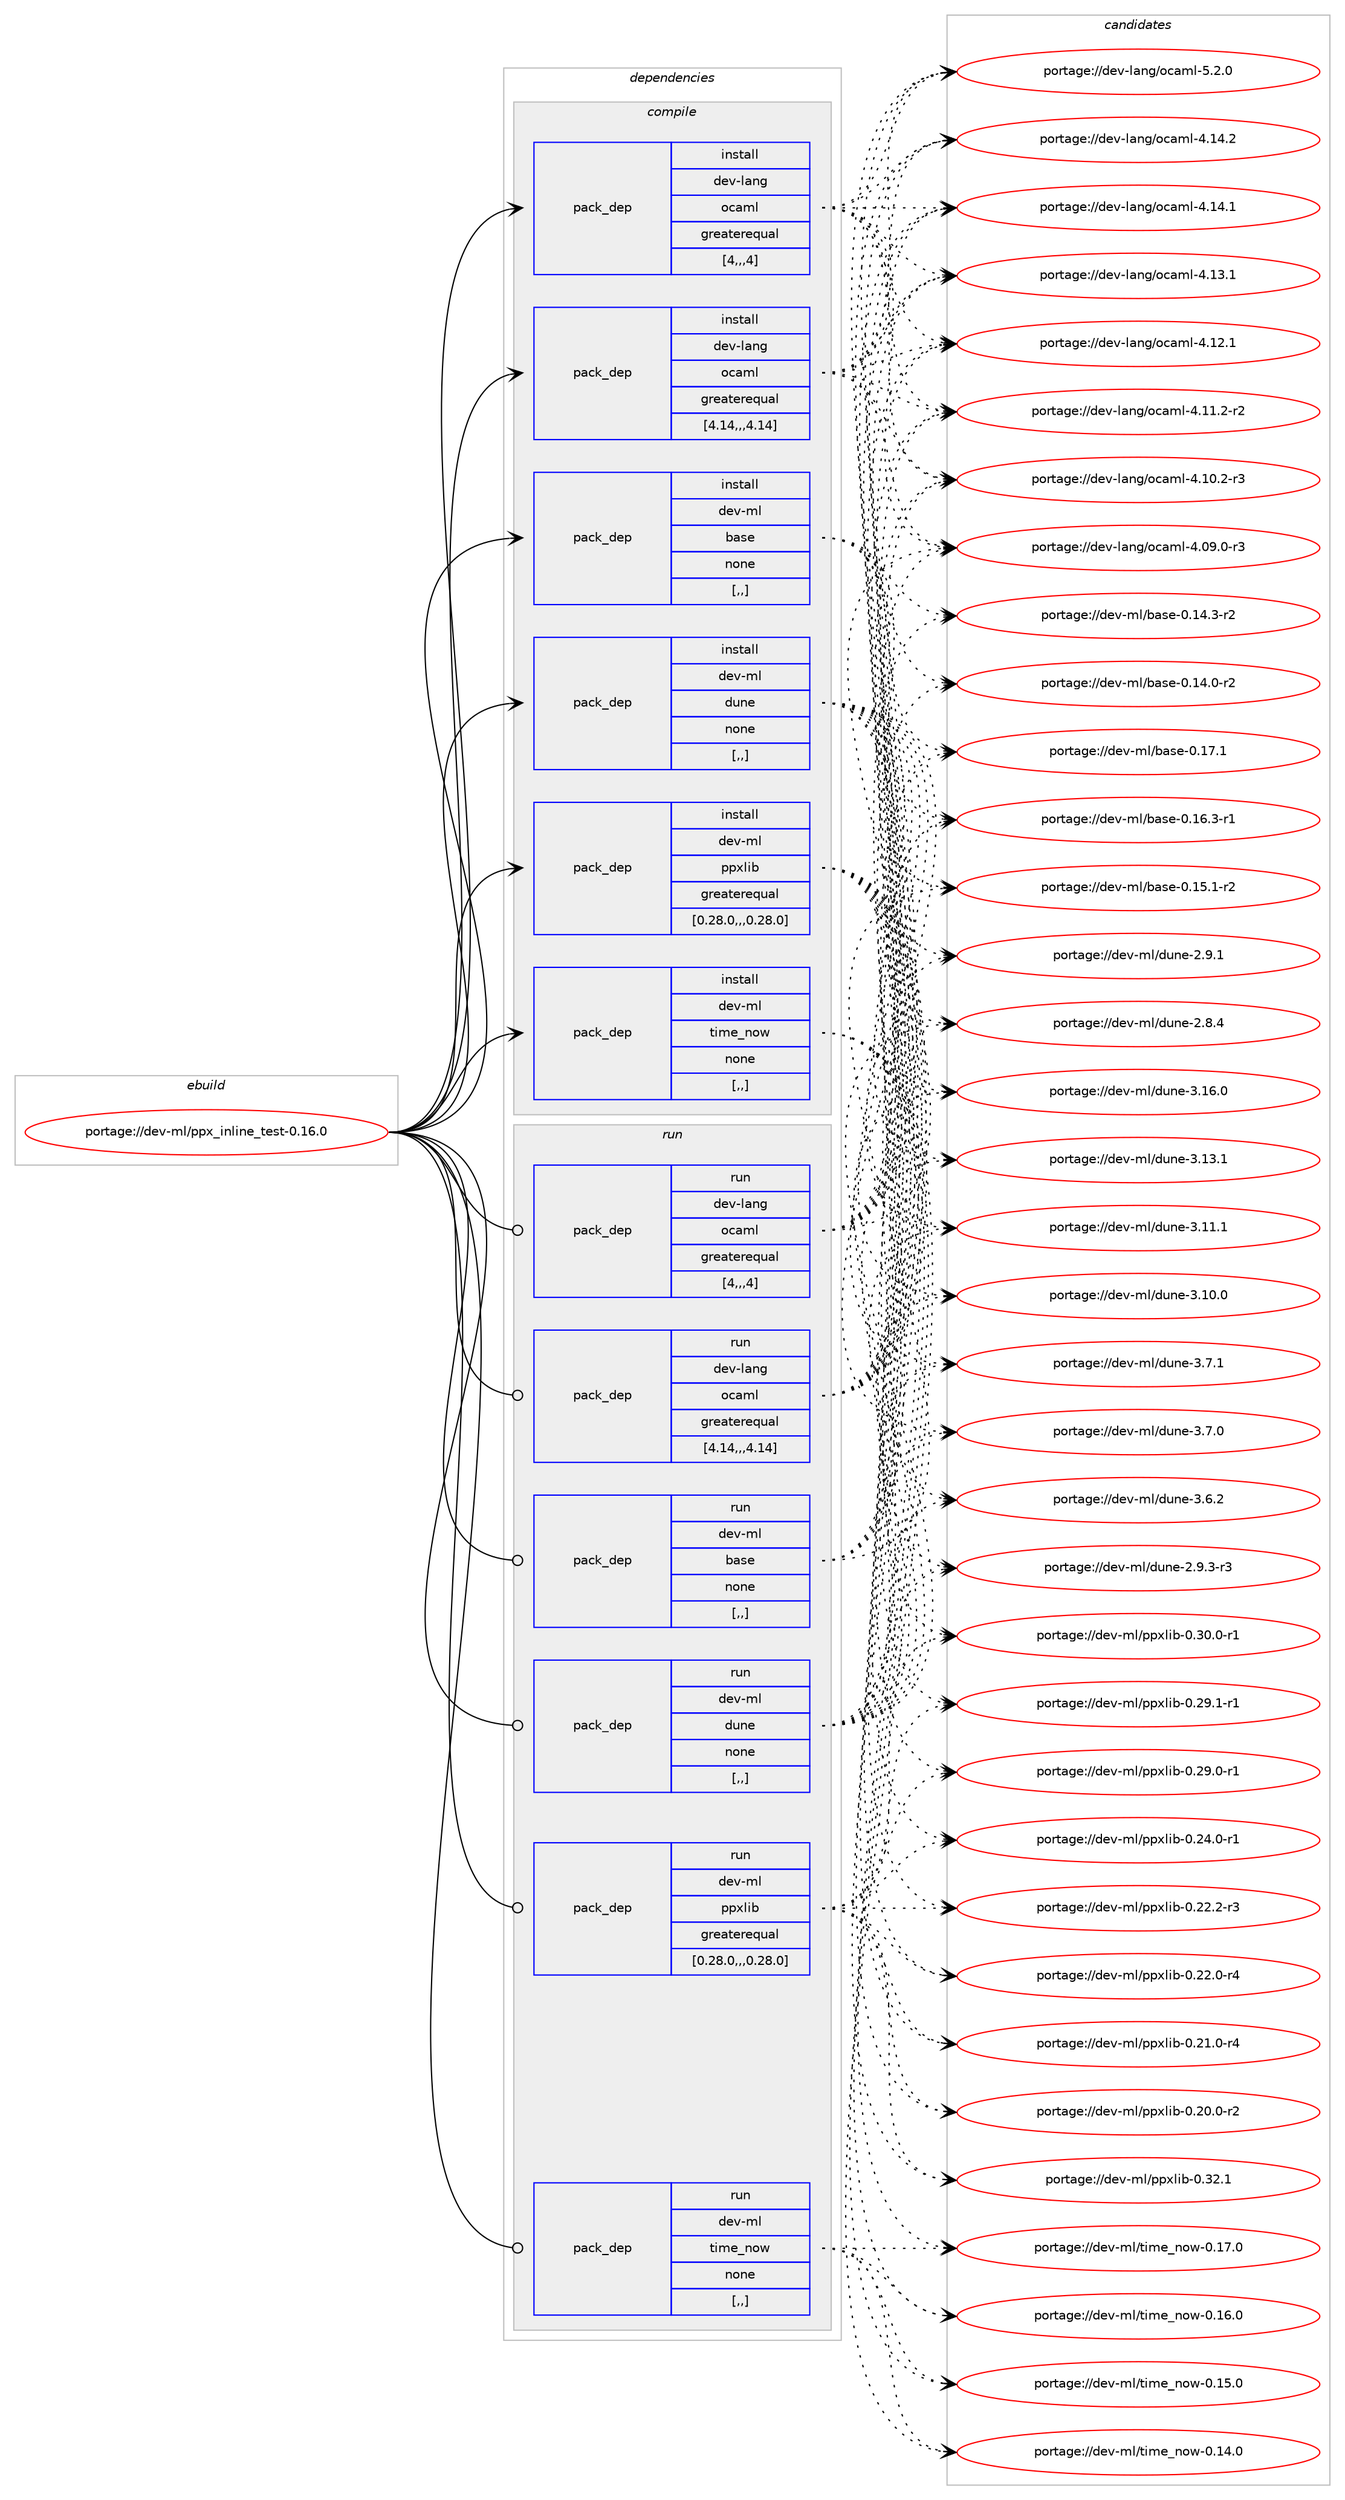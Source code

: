 digraph prolog {

# *************
# Graph options
# *************

newrank=true;
concentrate=true;
compound=true;
graph [rankdir=LR,fontname=Helvetica,fontsize=10,ranksep=1.5];#, ranksep=2.5, nodesep=0.2];
edge  [arrowhead=vee];
node  [fontname=Helvetica,fontsize=10];

# **********
# The ebuild
# **********

subgraph cluster_leftcol {
color=gray;
label=<<i>ebuild</i>>;
id [label="portage://dev-ml/ppx_inline_test-0.16.0", color=red, width=4, href="../dev-ml/ppx_inline_test-0.16.0.svg"];
}

# ****************
# The dependencies
# ****************

subgraph cluster_midcol {
color=gray;
label=<<i>dependencies</i>>;
subgraph cluster_compile {
fillcolor="#eeeeee";
style=filled;
label=<<i>compile</i>>;
subgraph pack92284 {
dependency123256 [label=<<TABLE BORDER="0" CELLBORDER="1" CELLSPACING="0" CELLPADDING="4" WIDTH="220"><TR><TD ROWSPAN="6" CELLPADDING="30">pack_dep</TD></TR><TR><TD WIDTH="110">install</TD></TR><TR><TD>dev-lang</TD></TR><TR><TD>ocaml</TD></TR><TR><TD>greaterequal</TD></TR><TR><TD>[4,,,4]</TD></TR></TABLE>>, shape=none, color=blue];
}
id:e -> dependency123256:w [weight=20,style="solid",arrowhead="vee"];
subgraph pack92285 {
dependency123257 [label=<<TABLE BORDER="0" CELLBORDER="1" CELLSPACING="0" CELLPADDING="4" WIDTH="220"><TR><TD ROWSPAN="6" CELLPADDING="30">pack_dep</TD></TR><TR><TD WIDTH="110">install</TD></TR><TR><TD>dev-lang</TD></TR><TR><TD>ocaml</TD></TR><TR><TD>greaterequal</TD></TR><TR><TD>[4.14,,,4.14]</TD></TR></TABLE>>, shape=none, color=blue];
}
id:e -> dependency123257:w [weight=20,style="solid",arrowhead="vee"];
subgraph pack92286 {
dependency123258 [label=<<TABLE BORDER="0" CELLBORDER="1" CELLSPACING="0" CELLPADDING="4" WIDTH="220"><TR><TD ROWSPAN="6" CELLPADDING="30">pack_dep</TD></TR><TR><TD WIDTH="110">install</TD></TR><TR><TD>dev-ml</TD></TR><TR><TD>base</TD></TR><TR><TD>none</TD></TR><TR><TD>[,,]</TD></TR></TABLE>>, shape=none, color=blue];
}
id:e -> dependency123258:w [weight=20,style="solid",arrowhead="vee"];
subgraph pack92287 {
dependency123259 [label=<<TABLE BORDER="0" CELLBORDER="1" CELLSPACING="0" CELLPADDING="4" WIDTH="220"><TR><TD ROWSPAN="6" CELLPADDING="30">pack_dep</TD></TR><TR><TD WIDTH="110">install</TD></TR><TR><TD>dev-ml</TD></TR><TR><TD>dune</TD></TR><TR><TD>none</TD></TR><TR><TD>[,,]</TD></TR></TABLE>>, shape=none, color=blue];
}
id:e -> dependency123259:w [weight=20,style="solid",arrowhead="vee"];
subgraph pack92288 {
dependency123260 [label=<<TABLE BORDER="0" CELLBORDER="1" CELLSPACING="0" CELLPADDING="4" WIDTH="220"><TR><TD ROWSPAN="6" CELLPADDING="30">pack_dep</TD></TR><TR><TD WIDTH="110">install</TD></TR><TR><TD>dev-ml</TD></TR><TR><TD>ppxlib</TD></TR><TR><TD>greaterequal</TD></TR><TR><TD>[0.28.0,,,0.28.0]</TD></TR></TABLE>>, shape=none, color=blue];
}
id:e -> dependency123260:w [weight=20,style="solid",arrowhead="vee"];
subgraph pack92289 {
dependency123261 [label=<<TABLE BORDER="0" CELLBORDER="1" CELLSPACING="0" CELLPADDING="4" WIDTH="220"><TR><TD ROWSPAN="6" CELLPADDING="30">pack_dep</TD></TR><TR><TD WIDTH="110">install</TD></TR><TR><TD>dev-ml</TD></TR><TR><TD>time_now</TD></TR><TR><TD>none</TD></TR><TR><TD>[,,]</TD></TR></TABLE>>, shape=none, color=blue];
}
id:e -> dependency123261:w [weight=20,style="solid",arrowhead="vee"];
}
subgraph cluster_compileandrun {
fillcolor="#eeeeee";
style=filled;
label=<<i>compile and run</i>>;
}
subgraph cluster_run {
fillcolor="#eeeeee";
style=filled;
label=<<i>run</i>>;
subgraph pack92290 {
dependency123262 [label=<<TABLE BORDER="0" CELLBORDER="1" CELLSPACING="0" CELLPADDING="4" WIDTH="220"><TR><TD ROWSPAN="6" CELLPADDING="30">pack_dep</TD></TR><TR><TD WIDTH="110">run</TD></TR><TR><TD>dev-lang</TD></TR><TR><TD>ocaml</TD></TR><TR><TD>greaterequal</TD></TR><TR><TD>[4,,,4]</TD></TR></TABLE>>, shape=none, color=blue];
}
id:e -> dependency123262:w [weight=20,style="solid",arrowhead="odot"];
subgraph pack92291 {
dependency123263 [label=<<TABLE BORDER="0" CELLBORDER="1" CELLSPACING="0" CELLPADDING="4" WIDTH="220"><TR><TD ROWSPAN="6" CELLPADDING="30">pack_dep</TD></TR><TR><TD WIDTH="110">run</TD></TR><TR><TD>dev-lang</TD></TR><TR><TD>ocaml</TD></TR><TR><TD>greaterequal</TD></TR><TR><TD>[4.14,,,4.14]</TD></TR></TABLE>>, shape=none, color=blue];
}
id:e -> dependency123263:w [weight=20,style="solid",arrowhead="odot"];
subgraph pack92292 {
dependency123264 [label=<<TABLE BORDER="0" CELLBORDER="1" CELLSPACING="0" CELLPADDING="4" WIDTH="220"><TR><TD ROWSPAN="6" CELLPADDING="30">pack_dep</TD></TR><TR><TD WIDTH="110">run</TD></TR><TR><TD>dev-ml</TD></TR><TR><TD>base</TD></TR><TR><TD>none</TD></TR><TR><TD>[,,]</TD></TR></TABLE>>, shape=none, color=blue];
}
id:e -> dependency123264:w [weight=20,style="solid",arrowhead="odot"];
subgraph pack92293 {
dependency123265 [label=<<TABLE BORDER="0" CELLBORDER="1" CELLSPACING="0" CELLPADDING="4" WIDTH="220"><TR><TD ROWSPAN="6" CELLPADDING="30">pack_dep</TD></TR><TR><TD WIDTH="110">run</TD></TR><TR><TD>dev-ml</TD></TR><TR><TD>dune</TD></TR><TR><TD>none</TD></TR><TR><TD>[,,]</TD></TR></TABLE>>, shape=none, color=blue];
}
id:e -> dependency123265:w [weight=20,style="solid",arrowhead="odot"];
subgraph pack92294 {
dependency123266 [label=<<TABLE BORDER="0" CELLBORDER="1" CELLSPACING="0" CELLPADDING="4" WIDTH="220"><TR><TD ROWSPAN="6" CELLPADDING="30">pack_dep</TD></TR><TR><TD WIDTH="110">run</TD></TR><TR><TD>dev-ml</TD></TR><TR><TD>ppxlib</TD></TR><TR><TD>greaterequal</TD></TR><TR><TD>[0.28.0,,,0.28.0]</TD></TR></TABLE>>, shape=none, color=blue];
}
id:e -> dependency123266:w [weight=20,style="solid",arrowhead="odot"];
subgraph pack92295 {
dependency123267 [label=<<TABLE BORDER="0" CELLBORDER="1" CELLSPACING="0" CELLPADDING="4" WIDTH="220"><TR><TD ROWSPAN="6" CELLPADDING="30">pack_dep</TD></TR><TR><TD WIDTH="110">run</TD></TR><TR><TD>dev-ml</TD></TR><TR><TD>time_now</TD></TR><TR><TD>none</TD></TR><TR><TD>[,,]</TD></TR></TABLE>>, shape=none, color=blue];
}
id:e -> dependency123267:w [weight=20,style="solid",arrowhead="odot"];
}
}

# **************
# The candidates
# **************

subgraph cluster_choices {
rank=same;
color=gray;
label=<<i>candidates</i>>;

subgraph choice92284 {
color=black;
nodesep=1;
choice1001011184510897110103471119997109108455346504648 [label="portage://dev-lang/ocaml-5.2.0", color=red, width=4,href="../dev-lang/ocaml-5.2.0.svg"];
choice100101118451089711010347111999710910845524649524650 [label="portage://dev-lang/ocaml-4.14.2", color=red, width=4,href="../dev-lang/ocaml-4.14.2.svg"];
choice100101118451089711010347111999710910845524649524649 [label="portage://dev-lang/ocaml-4.14.1", color=red, width=4,href="../dev-lang/ocaml-4.14.1.svg"];
choice100101118451089711010347111999710910845524649514649 [label="portage://dev-lang/ocaml-4.13.1", color=red, width=4,href="../dev-lang/ocaml-4.13.1.svg"];
choice100101118451089711010347111999710910845524649504649 [label="portage://dev-lang/ocaml-4.12.1", color=red, width=4,href="../dev-lang/ocaml-4.12.1.svg"];
choice1001011184510897110103471119997109108455246494946504511450 [label="portage://dev-lang/ocaml-4.11.2-r2", color=red, width=4,href="../dev-lang/ocaml-4.11.2-r2.svg"];
choice1001011184510897110103471119997109108455246494846504511451 [label="portage://dev-lang/ocaml-4.10.2-r3", color=red, width=4,href="../dev-lang/ocaml-4.10.2-r3.svg"];
choice1001011184510897110103471119997109108455246485746484511451 [label="portage://dev-lang/ocaml-4.09.0-r3", color=red, width=4,href="../dev-lang/ocaml-4.09.0-r3.svg"];
dependency123256:e -> choice1001011184510897110103471119997109108455346504648:w [style=dotted,weight="100"];
dependency123256:e -> choice100101118451089711010347111999710910845524649524650:w [style=dotted,weight="100"];
dependency123256:e -> choice100101118451089711010347111999710910845524649524649:w [style=dotted,weight="100"];
dependency123256:e -> choice100101118451089711010347111999710910845524649514649:w [style=dotted,weight="100"];
dependency123256:e -> choice100101118451089711010347111999710910845524649504649:w [style=dotted,weight="100"];
dependency123256:e -> choice1001011184510897110103471119997109108455246494946504511450:w [style=dotted,weight="100"];
dependency123256:e -> choice1001011184510897110103471119997109108455246494846504511451:w [style=dotted,weight="100"];
dependency123256:e -> choice1001011184510897110103471119997109108455246485746484511451:w [style=dotted,weight="100"];
}
subgraph choice92285 {
color=black;
nodesep=1;
choice1001011184510897110103471119997109108455346504648 [label="portage://dev-lang/ocaml-5.2.0", color=red, width=4,href="../dev-lang/ocaml-5.2.0.svg"];
choice100101118451089711010347111999710910845524649524650 [label="portage://dev-lang/ocaml-4.14.2", color=red, width=4,href="../dev-lang/ocaml-4.14.2.svg"];
choice100101118451089711010347111999710910845524649524649 [label="portage://dev-lang/ocaml-4.14.1", color=red, width=4,href="../dev-lang/ocaml-4.14.1.svg"];
choice100101118451089711010347111999710910845524649514649 [label="portage://dev-lang/ocaml-4.13.1", color=red, width=4,href="../dev-lang/ocaml-4.13.1.svg"];
choice100101118451089711010347111999710910845524649504649 [label="portage://dev-lang/ocaml-4.12.1", color=red, width=4,href="../dev-lang/ocaml-4.12.1.svg"];
choice1001011184510897110103471119997109108455246494946504511450 [label="portage://dev-lang/ocaml-4.11.2-r2", color=red, width=4,href="../dev-lang/ocaml-4.11.2-r2.svg"];
choice1001011184510897110103471119997109108455246494846504511451 [label="portage://dev-lang/ocaml-4.10.2-r3", color=red, width=4,href="../dev-lang/ocaml-4.10.2-r3.svg"];
choice1001011184510897110103471119997109108455246485746484511451 [label="portage://dev-lang/ocaml-4.09.0-r3", color=red, width=4,href="../dev-lang/ocaml-4.09.0-r3.svg"];
dependency123257:e -> choice1001011184510897110103471119997109108455346504648:w [style=dotted,weight="100"];
dependency123257:e -> choice100101118451089711010347111999710910845524649524650:w [style=dotted,weight="100"];
dependency123257:e -> choice100101118451089711010347111999710910845524649524649:w [style=dotted,weight="100"];
dependency123257:e -> choice100101118451089711010347111999710910845524649514649:w [style=dotted,weight="100"];
dependency123257:e -> choice100101118451089711010347111999710910845524649504649:w [style=dotted,weight="100"];
dependency123257:e -> choice1001011184510897110103471119997109108455246494946504511450:w [style=dotted,weight="100"];
dependency123257:e -> choice1001011184510897110103471119997109108455246494846504511451:w [style=dotted,weight="100"];
dependency123257:e -> choice1001011184510897110103471119997109108455246485746484511451:w [style=dotted,weight="100"];
}
subgraph choice92286 {
color=black;
nodesep=1;
choice1001011184510910847989711510145484649554649 [label="portage://dev-ml/base-0.17.1", color=red, width=4,href="../dev-ml/base-0.17.1.svg"];
choice10010111845109108479897115101454846495446514511449 [label="portage://dev-ml/base-0.16.3-r1", color=red, width=4,href="../dev-ml/base-0.16.3-r1.svg"];
choice10010111845109108479897115101454846495346494511450 [label="portage://dev-ml/base-0.15.1-r2", color=red, width=4,href="../dev-ml/base-0.15.1-r2.svg"];
choice10010111845109108479897115101454846495246514511450 [label="portage://dev-ml/base-0.14.3-r2", color=red, width=4,href="../dev-ml/base-0.14.3-r2.svg"];
choice10010111845109108479897115101454846495246484511450 [label="portage://dev-ml/base-0.14.0-r2", color=red, width=4,href="../dev-ml/base-0.14.0-r2.svg"];
dependency123258:e -> choice1001011184510910847989711510145484649554649:w [style=dotted,weight="100"];
dependency123258:e -> choice10010111845109108479897115101454846495446514511449:w [style=dotted,weight="100"];
dependency123258:e -> choice10010111845109108479897115101454846495346494511450:w [style=dotted,weight="100"];
dependency123258:e -> choice10010111845109108479897115101454846495246514511450:w [style=dotted,weight="100"];
dependency123258:e -> choice10010111845109108479897115101454846495246484511450:w [style=dotted,weight="100"];
}
subgraph choice92287 {
color=black;
nodesep=1;
choice100101118451091084710011711010145514649544648 [label="portage://dev-ml/dune-3.16.0", color=red, width=4,href="../dev-ml/dune-3.16.0.svg"];
choice100101118451091084710011711010145514649514649 [label="portage://dev-ml/dune-3.13.1", color=red, width=4,href="../dev-ml/dune-3.13.1.svg"];
choice100101118451091084710011711010145514649494649 [label="portage://dev-ml/dune-3.11.1", color=red, width=4,href="../dev-ml/dune-3.11.1.svg"];
choice100101118451091084710011711010145514649484648 [label="portage://dev-ml/dune-3.10.0", color=red, width=4,href="../dev-ml/dune-3.10.0.svg"];
choice1001011184510910847100117110101455146554649 [label="portage://dev-ml/dune-3.7.1", color=red, width=4,href="../dev-ml/dune-3.7.1.svg"];
choice1001011184510910847100117110101455146554648 [label="portage://dev-ml/dune-3.7.0", color=red, width=4,href="../dev-ml/dune-3.7.0.svg"];
choice1001011184510910847100117110101455146544650 [label="portage://dev-ml/dune-3.6.2", color=red, width=4,href="../dev-ml/dune-3.6.2.svg"];
choice10010111845109108471001171101014550465746514511451 [label="portage://dev-ml/dune-2.9.3-r3", color=red, width=4,href="../dev-ml/dune-2.9.3-r3.svg"];
choice1001011184510910847100117110101455046574649 [label="portage://dev-ml/dune-2.9.1", color=red, width=4,href="../dev-ml/dune-2.9.1.svg"];
choice1001011184510910847100117110101455046564652 [label="portage://dev-ml/dune-2.8.4", color=red, width=4,href="../dev-ml/dune-2.8.4.svg"];
dependency123259:e -> choice100101118451091084710011711010145514649544648:w [style=dotted,weight="100"];
dependency123259:e -> choice100101118451091084710011711010145514649514649:w [style=dotted,weight="100"];
dependency123259:e -> choice100101118451091084710011711010145514649494649:w [style=dotted,weight="100"];
dependency123259:e -> choice100101118451091084710011711010145514649484648:w [style=dotted,weight="100"];
dependency123259:e -> choice1001011184510910847100117110101455146554649:w [style=dotted,weight="100"];
dependency123259:e -> choice1001011184510910847100117110101455146554648:w [style=dotted,weight="100"];
dependency123259:e -> choice1001011184510910847100117110101455146544650:w [style=dotted,weight="100"];
dependency123259:e -> choice10010111845109108471001171101014550465746514511451:w [style=dotted,weight="100"];
dependency123259:e -> choice1001011184510910847100117110101455046574649:w [style=dotted,weight="100"];
dependency123259:e -> choice1001011184510910847100117110101455046564652:w [style=dotted,weight="100"];
}
subgraph choice92288 {
color=black;
nodesep=1;
choice10010111845109108471121121201081059845484651504649 [label="portage://dev-ml/ppxlib-0.32.1", color=red, width=4,href="../dev-ml/ppxlib-0.32.1.svg"];
choice100101118451091084711211212010810598454846514846484511449 [label="portage://dev-ml/ppxlib-0.30.0-r1", color=red, width=4,href="../dev-ml/ppxlib-0.30.0-r1.svg"];
choice100101118451091084711211212010810598454846505746494511449 [label="portage://dev-ml/ppxlib-0.29.1-r1", color=red, width=4,href="../dev-ml/ppxlib-0.29.1-r1.svg"];
choice100101118451091084711211212010810598454846505746484511449 [label="portage://dev-ml/ppxlib-0.29.0-r1", color=red, width=4,href="../dev-ml/ppxlib-0.29.0-r1.svg"];
choice100101118451091084711211212010810598454846505246484511449 [label="portage://dev-ml/ppxlib-0.24.0-r1", color=red, width=4,href="../dev-ml/ppxlib-0.24.0-r1.svg"];
choice100101118451091084711211212010810598454846505046504511451 [label="portage://dev-ml/ppxlib-0.22.2-r3", color=red, width=4,href="../dev-ml/ppxlib-0.22.2-r3.svg"];
choice100101118451091084711211212010810598454846505046484511452 [label="portage://dev-ml/ppxlib-0.22.0-r4", color=red, width=4,href="../dev-ml/ppxlib-0.22.0-r4.svg"];
choice100101118451091084711211212010810598454846504946484511452 [label="portage://dev-ml/ppxlib-0.21.0-r4", color=red, width=4,href="../dev-ml/ppxlib-0.21.0-r4.svg"];
choice100101118451091084711211212010810598454846504846484511450 [label="portage://dev-ml/ppxlib-0.20.0-r2", color=red, width=4,href="../dev-ml/ppxlib-0.20.0-r2.svg"];
dependency123260:e -> choice10010111845109108471121121201081059845484651504649:w [style=dotted,weight="100"];
dependency123260:e -> choice100101118451091084711211212010810598454846514846484511449:w [style=dotted,weight="100"];
dependency123260:e -> choice100101118451091084711211212010810598454846505746494511449:w [style=dotted,weight="100"];
dependency123260:e -> choice100101118451091084711211212010810598454846505746484511449:w [style=dotted,weight="100"];
dependency123260:e -> choice100101118451091084711211212010810598454846505246484511449:w [style=dotted,weight="100"];
dependency123260:e -> choice100101118451091084711211212010810598454846505046504511451:w [style=dotted,weight="100"];
dependency123260:e -> choice100101118451091084711211212010810598454846505046484511452:w [style=dotted,weight="100"];
dependency123260:e -> choice100101118451091084711211212010810598454846504946484511452:w [style=dotted,weight="100"];
dependency123260:e -> choice100101118451091084711211212010810598454846504846484511450:w [style=dotted,weight="100"];
}
subgraph choice92289 {
color=black;
nodesep=1;
choice10010111845109108471161051091019511011111945484649554648 [label="portage://dev-ml/time_now-0.17.0", color=red, width=4,href="../dev-ml/time_now-0.17.0.svg"];
choice10010111845109108471161051091019511011111945484649544648 [label="portage://dev-ml/time_now-0.16.0", color=red, width=4,href="../dev-ml/time_now-0.16.0.svg"];
choice10010111845109108471161051091019511011111945484649534648 [label="portage://dev-ml/time_now-0.15.0", color=red, width=4,href="../dev-ml/time_now-0.15.0.svg"];
choice10010111845109108471161051091019511011111945484649524648 [label="portage://dev-ml/time_now-0.14.0", color=red, width=4,href="../dev-ml/time_now-0.14.0.svg"];
dependency123261:e -> choice10010111845109108471161051091019511011111945484649554648:w [style=dotted,weight="100"];
dependency123261:e -> choice10010111845109108471161051091019511011111945484649544648:w [style=dotted,weight="100"];
dependency123261:e -> choice10010111845109108471161051091019511011111945484649534648:w [style=dotted,weight="100"];
dependency123261:e -> choice10010111845109108471161051091019511011111945484649524648:w [style=dotted,weight="100"];
}
subgraph choice92290 {
color=black;
nodesep=1;
choice1001011184510897110103471119997109108455346504648 [label="portage://dev-lang/ocaml-5.2.0", color=red, width=4,href="../dev-lang/ocaml-5.2.0.svg"];
choice100101118451089711010347111999710910845524649524650 [label="portage://dev-lang/ocaml-4.14.2", color=red, width=4,href="../dev-lang/ocaml-4.14.2.svg"];
choice100101118451089711010347111999710910845524649524649 [label="portage://dev-lang/ocaml-4.14.1", color=red, width=4,href="../dev-lang/ocaml-4.14.1.svg"];
choice100101118451089711010347111999710910845524649514649 [label="portage://dev-lang/ocaml-4.13.1", color=red, width=4,href="../dev-lang/ocaml-4.13.1.svg"];
choice100101118451089711010347111999710910845524649504649 [label="portage://dev-lang/ocaml-4.12.1", color=red, width=4,href="../dev-lang/ocaml-4.12.1.svg"];
choice1001011184510897110103471119997109108455246494946504511450 [label="portage://dev-lang/ocaml-4.11.2-r2", color=red, width=4,href="../dev-lang/ocaml-4.11.2-r2.svg"];
choice1001011184510897110103471119997109108455246494846504511451 [label="portage://dev-lang/ocaml-4.10.2-r3", color=red, width=4,href="../dev-lang/ocaml-4.10.2-r3.svg"];
choice1001011184510897110103471119997109108455246485746484511451 [label="portage://dev-lang/ocaml-4.09.0-r3", color=red, width=4,href="../dev-lang/ocaml-4.09.0-r3.svg"];
dependency123262:e -> choice1001011184510897110103471119997109108455346504648:w [style=dotted,weight="100"];
dependency123262:e -> choice100101118451089711010347111999710910845524649524650:w [style=dotted,weight="100"];
dependency123262:e -> choice100101118451089711010347111999710910845524649524649:w [style=dotted,weight="100"];
dependency123262:e -> choice100101118451089711010347111999710910845524649514649:w [style=dotted,weight="100"];
dependency123262:e -> choice100101118451089711010347111999710910845524649504649:w [style=dotted,weight="100"];
dependency123262:e -> choice1001011184510897110103471119997109108455246494946504511450:w [style=dotted,weight="100"];
dependency123262:e -> choice1001011184510897110103471119997109108455246494846504511451:w [style=dotted,weight="100"];
dependency123262:e -> choice1001011184510897110103471119997109108455246485746484511451:w [style=dotted,weight="100"];
}
subgraph choice92291 {
color=black;
nodesep=1;
choice1001011184510897110103471119997109108455346504648 [label="portage://dev-lang/ocaml-5.2.0", color=red, width=4,href="../dev-lang/ocaml-5.2.0.svg"];
choice100101118451089711010347111999710910845524649524650 [label="portage://dev-lang/ocaml-4.14.2", color=red, width=4,href="../dev-lang/ocaml-4.14.2.svg"];
choice100101118451089711010347111999710910845524649524649 [label="portage://dev-lang/ocaml-4.14.1", color=red, width=4,href="../dev-lang/ocaml-4.14.1.svg"];
choice100101118451089711010347111999710910845524649514649 [label="portage://dev-lang/ocaml-4.13.1", color=red, width=4,href="../dev-lang/ocaml-4.13.1.svg"];
choice100101118451089711010347111999710910845524649504649 [label="portage://dev-lang/ocaml-4.12.1", color=red, width=4,href="../dev-lang/ocaml-4.12.1.svg"];
choice1001011184510897110103471119997109108455246494946504511450 [label="portage://dev-lang/ocaml-4.11.2-r2", color=red, width=4,href="../dev-lang/ocaml-4.11.2-r2.svg"];
choice1001011184510897110103471119997109108455246494846504511451 [label="portage://dev-lang/ocaml-4.10.2-r3", color=red, width=4,href="../dev-lang/ocaml-4.10.2-r3.svg"];
choice1001011184510897110103471119997109108455246485746484511451 [label="portage://dev-lang/ocaml-4.09.0-r3", color=red, width=4,href="../dev-lang/ocaml-4.09.0-r3.svg"];
dependency123263:e -> choice1001011184510897110103471119997109108455346504648:w [style=dotted,weight="100"];
dependency123263:e -> choice100101118451089711010347111999710910845524649524650:w [style=dotted,weight="100"];
dependency123263:e -> choice100101118451089711010347111999710910845524649524649:w [style=dotted,weight="100"];
dependency123263:e -> choice100101118451089711010347111999710910845524649514649:w [style=dotted,weight="100"];
dependency123263:e -> choice100101118451089711010347111999710910845524649504649:w [style=dotted,weight="100"];
dependency123263:e -> choice1001011184510897110103471119997109108455246494946504511450:w [style=dotted,weight="100"];
dependency123263:e -> choice1001011184510897110103471119997109108455246494846504511451:w [style=dotted,weight="100"];
dependency123263:e -> choice1001011184510897110103471119997109108455246485746484511451:w [style=dotted,weight="100"];
}
subgraph choice92292 {
color=black;
nodesep=1;
choice1001011184510910847989711510145484649554649 [label="portage://dev-ml/base-0.17.1", color=red, width=4,href="../dev-ml/base-0.17.1.svg"];
choice10010111845109108479897115101454846495446514511449 [label="portage://dev-ml/base-0.16.3-r1", color=red, width=4,href="../dev-ml/base-0.16.3-r1.svg"];
choice10010111845109108479897115101454846495346494511450 [label="portage://dev-ml/base-0.15.1-r2", color=red, width=4,href="../dev-ml/base-0.15.1-r2.svg"];
choice10010111845109108479897115101454846495246514511450 [label="portage://dev-ml/base-0.14.3-r2", color=red, width=4,href="../dev-ml/base-0.14.3-r2.svg"];
choice10010111845109108479897115101454846495246484511450 [label="portage://dev-ml/base-0.14.0-r2", color=red, width=4,href="../dev-ml/base-0.14.0-r2.svg"];
dependency123264:e -> choice1001011184510910847989711510145484649554649:w [style=dotted,weight="100"];
dependency123264:e -> choice10010111845109108479897115101454846495446514511449:w [style=dotted,weight="100"];
dependency123264:e -> choice10010111845109108479897115101454846495346494511450:w [style=dotted,weight="100"];
dependency123264:e -> choice10010111845109108479897115101454846495246514511450:w [style=dotted,weight="100"];
dependency123264:e -> choice10010111845109108479897115101454846495246484511450:w [style=dotted,weight="100"];
}
subgraph choice92293 {
color=black;
nodesep=1;
choice100101118451091084710011711010145514649544648 [label="portage://dev-ml/dune-3.16.0", color=red, width=4,href="../dev-ml/dune-3.16.0.svg"];
choice100101118451091084710011711010145514649514649 [label="portage://dev-ml/dune-3.13.1", color=red, width=4,href="../dev-ml/dune-3.13.1.svg"];
choice100101118451091084710011711010145514649494649 [label="portage://dev-ml/dune-3.11.1", color=red, width=4,href="../dev-ml/dune-3.11.1.svg"];
choice100101118451091084710011711010145514649484648 [label="portage://dev-ml/dune-3.10.0", color=red, width=4,href="../dev-ml/dune-3.10.0.svg"];
choice1001011184510910847100117110101455146554649 [label="portage://dev-ml/dune-3.7.1", color=red, width=4,href="../dev-ml/dune-3.7.1.svg"];
choice1001011184510910847100117110101455146554648 [label="portage://dev-ml/dune-3.7.0", color=red, width=4,href="../dev-ml/dune-3.7.0.svg"];
choice1001011184510910847100117110101455146544650 [label="portage://dev-ml/dune-3.6.2", color=red, width=4,href="../dev-ml/dune-3.6.2.svg"];
choice10010111845109108471001171101014550465746514511451 [label="portage://dev-ml/dune-2.9.3-r3", color=red, width=4,href="../dev-ml/dune-2.9.3-r3.svg"];
choice1001011184510910847100117110101455046574649 [label="portage://dev-ml/dune-2.9.1", color=red, width=4,href="../dev-ml/dune-2.9.1.svg"];
choice1001011184510910847100117110101455046564652 [label="portage://dev-ml/dune-2.8.4", color=red, width=4,href="../dev-ml/dune-2.8.4.svg"];
dependency123265:e -> choice100101118451091084710011711010145514649544648:w [style=dotted,weight="100"];
dependency123265:e -> choice100101118451091084710011711010145514649514649:w [style=dotted,weight="100"];
dependency123265:e -> choice100101118451091084710011711010145514649494649:w [style=dotted,weight="100"];
dependency123265:e -> choice100101118451091084710011711010145514649484648:w [style=dotted,weight="100"];
dependency123265:e -> choice1001011184510910847100117110101455146554649:w [style=dotted,weight="100"];
dependency123265:e -> choice1001011184510910847100117110101455146554648:w [style=dotted,weight="100"];
dependency123265:e -> choice1001011184510910847100117110101455146544650:w [style=dotted,weight="100"];
dependency123265:e -> choice10010111845109108471001171101014550465746514511451:w [style=dotted,weight="100"];
dependency123265:e -> choice1001011184510910847100117110101455046574649:w [style=dotted,weight="100"];
dependency123265:e -> choice1001011184510910847100117110101455046564652:w [style=dotted,weight="100"];
}
subgraph choice92294 {
color=black;
nodesep=1;
choice10010111845109108471121121201081059845484651504649 [label="portage://dev-ml/ppxlib-0.32.1", color=red, width=4,href="../dev-ml/ppxlib-0.32.1.svg"];
choice100101118451091084711211212010810598454846514846484511449 [label="portage://dev-ml/ppxlib-0.30.0-r1", color=red, width=4,href="../dev-ml/ppxlib-0.30.0-r1.svg"];
choice100101118451091084711211212010810598454846505746494511449 [label="portage://dev-ml/ppxlib-0.29.1-r1", color=red, width=4,href="../dev-ml/ppxlib-0.29.1-r1.svg"];
choice100101118451091084711211212010810598454846505746484511449 [label="portage://dev-ml/ppxlib-0.29.0-r1", color=red, width=4,href="../dev-ml/ppxlib-0.29.0-r1.svg"];
choice100101118451091084711211212010810598454846505246484511449 [label="portage://dev-ml/ppxlib-0.24.0-r1", color=red, width=4,href="../dev-ml/ppxlib-0.24.0-r1.svg"];
choice100101118451091084711211212010810598454846505046504511451 [label="portage://dev-ml/ppxlib-0.22.2-r3", color=red, width=4,href="../dev-ml/ppxlib-0.22.2-r3.svg"];
choice100101118451091084711211212010810598454846505046484511452 [label="portage://dev-ml/ppxlib-0.22.0-r4", color=red, width=4,href="../dev-ml/ppxlib-0.22.0-r4.svg"];
choice100101118451091084711211212010810598454846504946484511452 [label="portage://dev-ml/ppxlib-0.21.0-r4", color=red, width=4,href="../dev-ml/ppxlib-0.21.0-r4.svg"];
choice100101118451091084711211212010810598454846504846484511450 [label="portage://dev-ml/ppxlib-0.20.0-r2", color=red, width=4,href="../dev-ml/ppxlib-0.20.0-r2.svg"];
dependency123266:e -> choice10010111845109108471121121201081059845484651504649:w [style=dotted,weight="100"];
dependency123266:e -> choice100101118451091084711211212010810598454846514846484511449:w [style=dotted,weight="100"];
dependency123266:e -> choice100101118451091084711211212010810598454846505746494511449:w [style=dotted,weight="100"];
dependency123266:e -> choice100101118451091084711211212010810598454846505746484511449:w [style=dotted,weight="100"];
dependency123266:e -> choice100101118451091084711211212010810598454846505246484511449:w [style=dotted,weight="100"];
dependency123266:e -> choice100101118451091084711211212010810598454846505046504511451:w [style=dotted,weight="100"];
dependency123266:e -> choice100101118451091084711211212010810598454846505046484511452:w [style=dotted,weight="100"];
dependency123266:e -> choice100101118451091084711211212010810598454846504946484511452:w [style=dotted,weight="100"];
dependency123266:e -> choice100101118451091084711211212010810598454846504846484511450:w [style=dotted,weight="100"];
}
subgraph choice92295 {
color=black;
nodesep=1;
choice10010111845109108471161051091019511011111945484649554648 [label="portage://dev-ml/time_now-0.17.0", color=red, width=4,href="../dev-ml/time_now-0.17.0.svg"];
choice10010111845109108471161051091019511011111945484649544648 [label="portage://dev-ml/time_now-0.16.0", color=red, width=4,href="../dev-ml/time_now-0.16.0.svg"];
choice10010111845109108471161051091019511011111945484649534648 [label="portage://dev-ml/time_now-0.15.0", color=red, width=4,href="../dev-ml/time_now-0.15.0.svg"];
choice10010111845109108471161051091019511011111945484649524648 [label="portage://dev-ml/time_now-0.14.0", color=red, width=4,href="../dev-ml/time_now-0.14.0.svg"];
dependency123267:e -> choice10010111845109108471161051091019511011111945484649554648:w [style=dotted,weight="100"];
dependency123267:e -> choice10010111845109108471161051091019511011111945484649544648:w [style=dotted,weight="100"];
dependency123267:e -> choice10010111845109108471161051091019511011111945484649534648:w [style=dotted,weight="100"];
dependency123267:e -> choice10010111845109108471161051091019511011111945484649524648:w [style=dotted,weight="100"];
}
}

}
